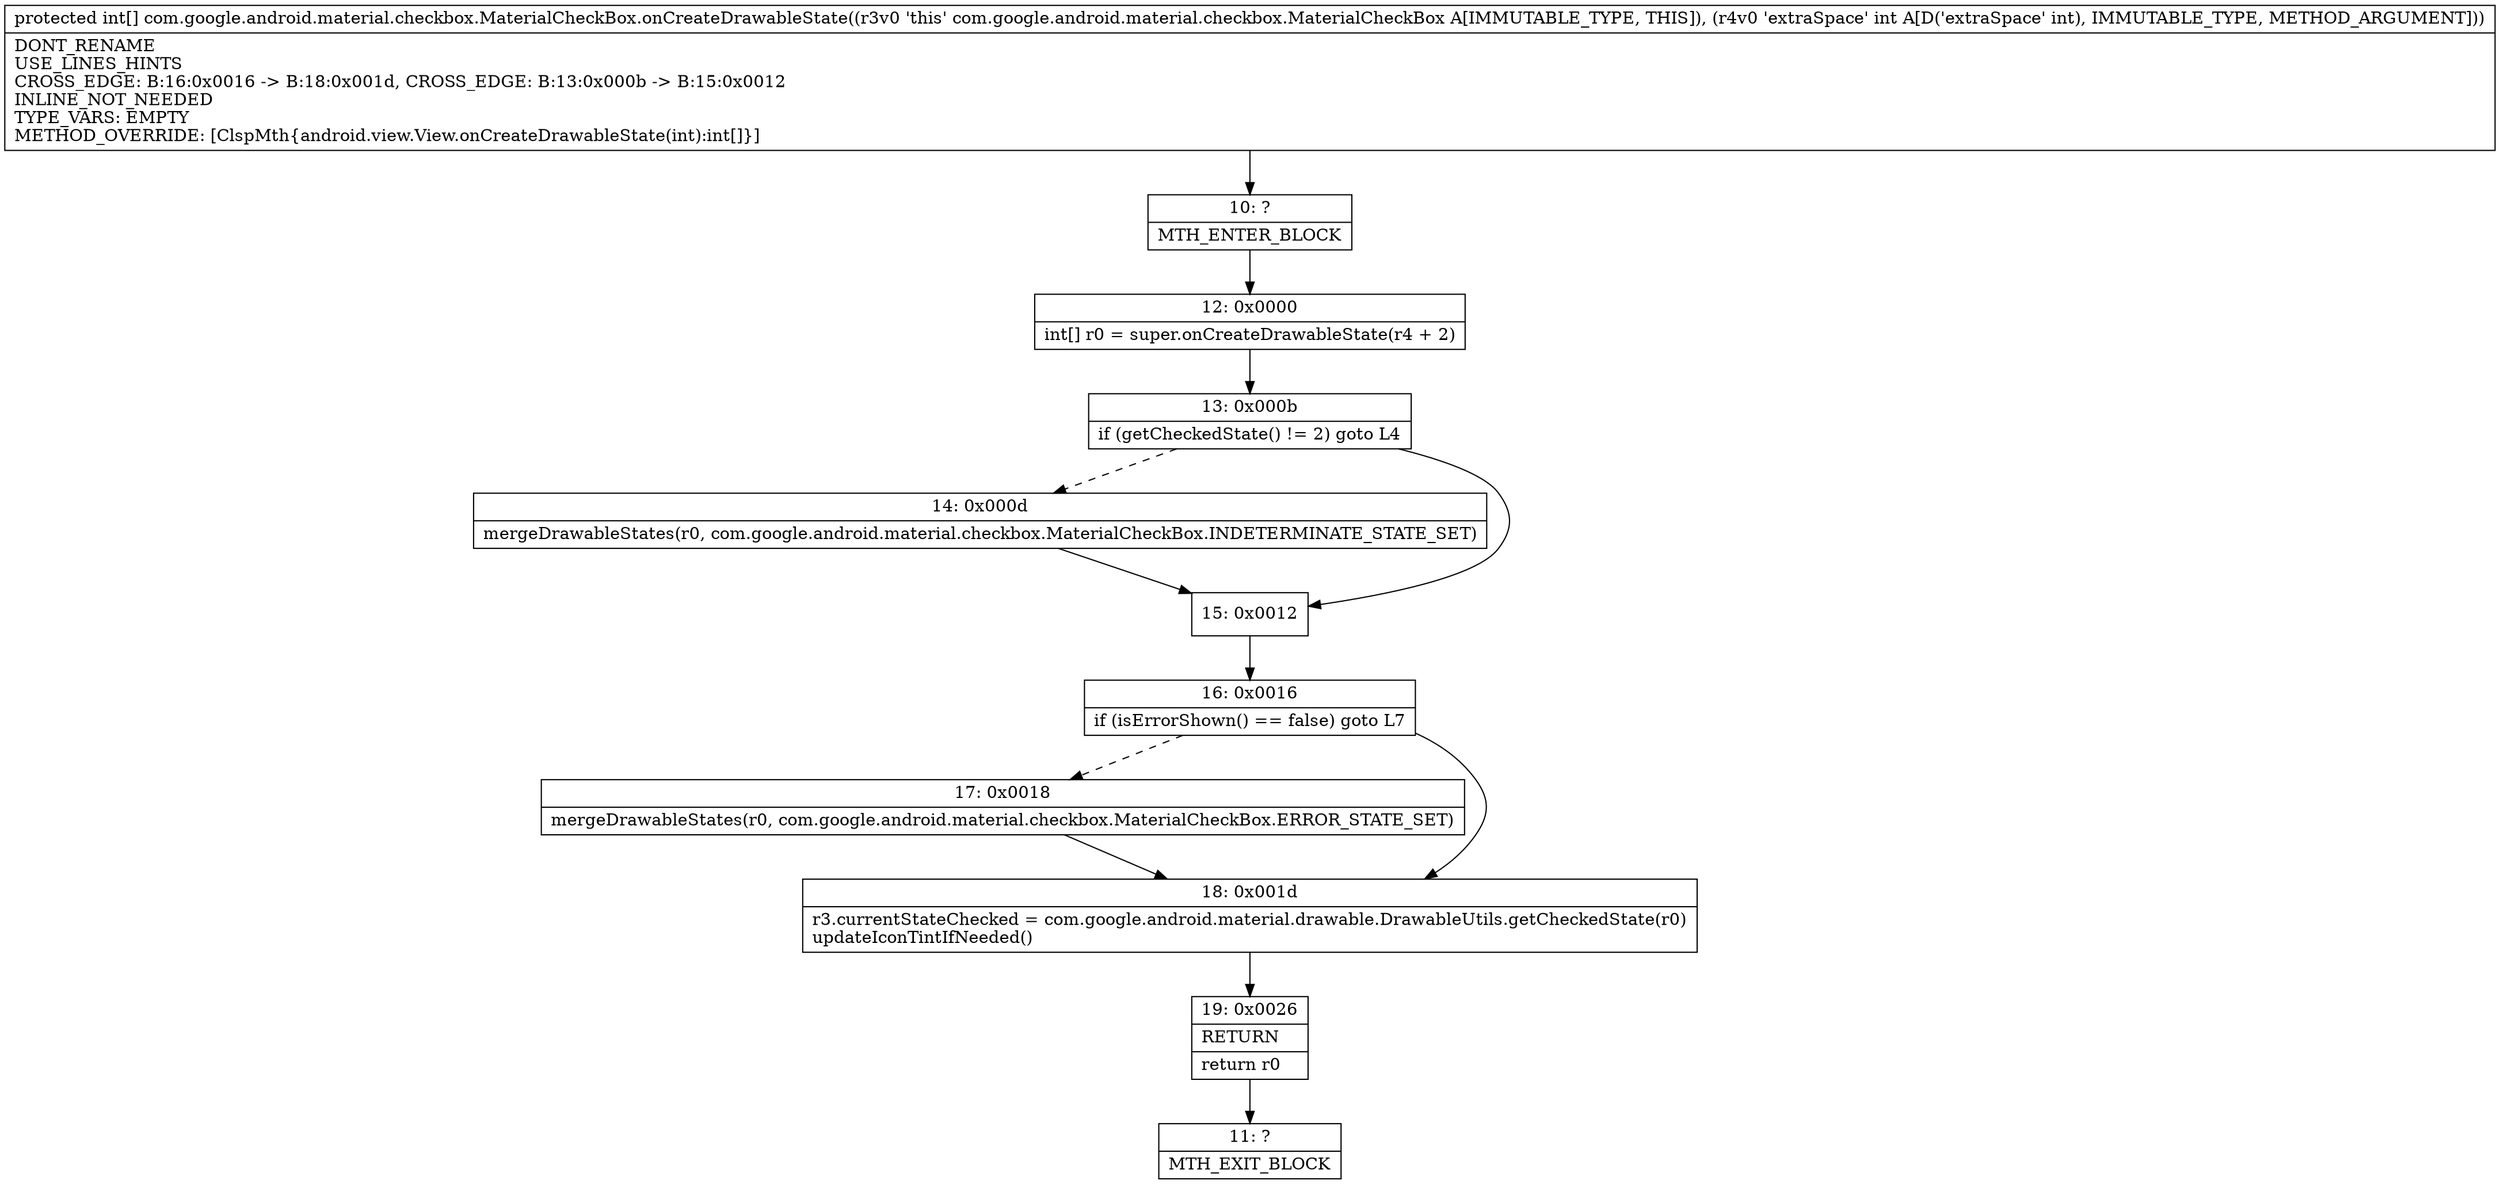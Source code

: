 digraph "CFG forcom.google.android.material.checkbox.MaterialCheckBox.onCreateDrawableState(I)[I" {
Node_10 [shape=record,label="{10\:\ ?|MTH_ENTER_BLOCK\l}"];
Node_12 [shape=record,label="{12\:\ 0x0000|int[] r0 = super.onCreateDrawableState(r4 + 2)\l}"];
Node_13 [shape=record,label="{13\:\ 0x000b|if (getCheckedState() != 2) goto L4\l}"];
Node_14 [shape=record,label="{14\:\ 0x000d|mergeDrawableStates(r0, com.google.android.material.checkbox.MaterialCheckBox.INDETERMINATE_STATE_SET)\l}"];
Node_15 [shape=record,label="{15\:\ 0x0012}"];
Node_16 [shape=record,label="{16\:\ 0x0016|if (isErrorShown() == false) goto L7\l}"];
Node_17 [shape=record,label="{17\:\ 0x0018|mergeDrawableStates(r0, com.google.android.material.checkbox.MaterialCheckBox.ERROR_STATE_SET)\l}"];
Node_18 [shape=record,label="{18\:\ 0x001d|r3.currentStateChecked = com.google.android.material.drawable.DrawableUtils.getCheckedState(r0)\lupdateIconTintIfNeeded()\l}"];
Node_19 [shape=record,label="{19\:\ 0x0026|RETURN\l|return r0\l}"];
Node_11 [shape=record,label="{11\:\ ?|MTH_EXIT_BLOCK\l}"];
MethodNode[shape=record,label="{protected int[] com.google.android.material.checkbox.MaterialCheckBox.onCreateDrawableState((r3v0 'this' com.google.android.material.checkbox.MaterialCheckBox A[IMMUTABLE_TYPE, THIS]), (r4v0 'extraSpace' int A[D('extraSpace' int), IMMUTABLE_TYPE, METHOD_ARGUMENT]))  | DONT_RENAME\lUSE_LINES_HINTS\lCROSS_EDGE: B:16:0x0016 \-\> B:18:0x001d, CROSS_EDGE: B:13:0x000b \-\> B:15:0x0012\lINLINE_NOT_NEEDED\lTYPE_VARS: EMPTY\lMETHOD_OVERRIDE: [ClspMth\{android.view.View.onCreateDrawableState(int):int[]\}]\l}"];
MethodNode -> Node_10;Node_10 -> Node_12;
Node_12 -> Node_13;
Node_13 -> Node_14[style=dashed];
Node_13 -> Node_15;
Node_14 -> Node_15;
Node_15 -> Node_16;
Node_16 -> Node_17[style=dashed];
Node_16 -> Node_18;
Node_17 -> Node_18;
Node_18 -> Node_19;
Node_19 -> Node_11;
}

